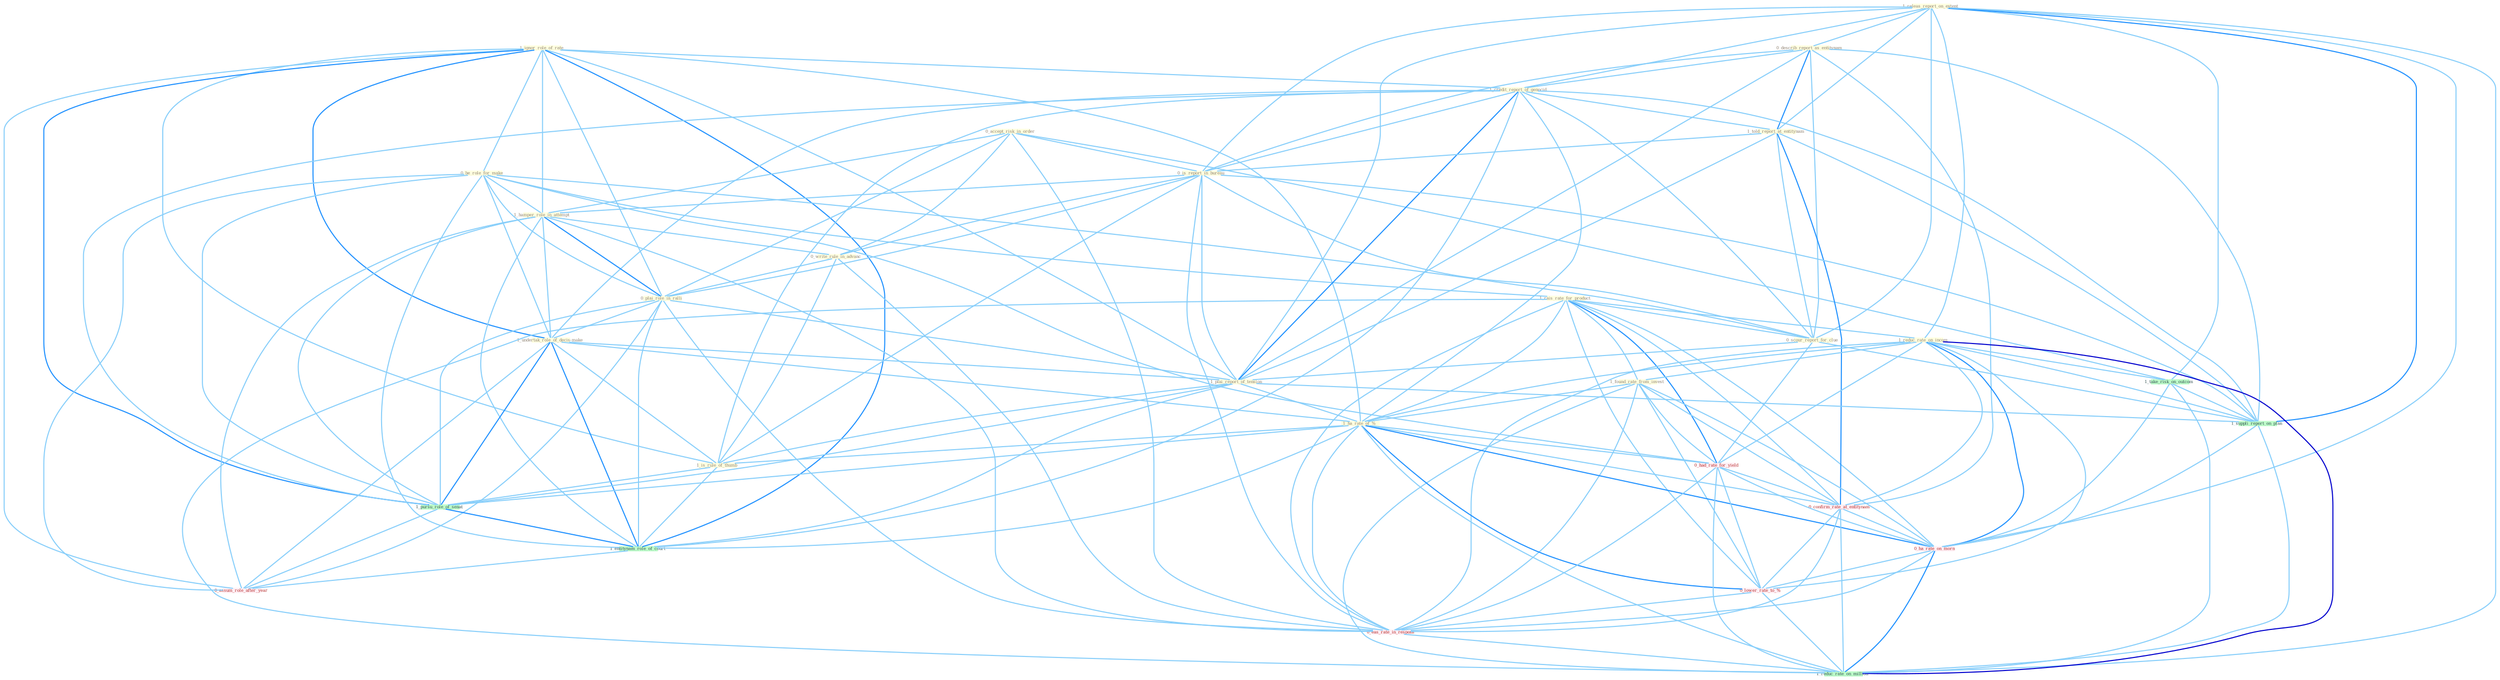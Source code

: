 Graph G{ 
    node
    [shape=polygon,style=filled,width=.5,height=.06,color="#BDFCC9",fixedsize=true,fontsize=4,
    fontcolor="#2f4f4f"];
    {node
    [color="#ffffe0", fontcolor="#8b7d6b"] "1_ignor_role_of_rate " "1_releas_report_on_extent " "0_be_role_for_make " "0_accept_risk_in_order " "1_rais_rate_for_product " "0_describ_report_as_entitynam " "1_credit_report_of_genocid " "1_told_report_at_entitynam " "0_is_report_in_bureau " "1_reduc_rate_on_incom " "1_hamper_role_in_attempt " "0_write_rule_in_advanc " "0_scour_report_for_clue " "0_plai_role_in_ralli " "1_undertak_role_of_decis-make " "1_plai_report_of_tension " "1_found_rate_from_invest " "1_ha_rate_of_% " "1_is_rule_of_thumb "}
{node [color="#fff0f5", fontcolor="#b22222"] "0_had_rate_for_yield " "0_confirm_rate_at_entitynam " "0_ha_rate_on_morn " "0_lower_rate_to_% " "0_eas_rate_in_respons " "0_assum_role_after_year "}
edge [color="#B0E2FF"];

	"1_ignor_role_of_rate " -- "0_be_role_for_make " [w="1", color="#87cefa" ];
	"1_ignor_role_of_rate " -- "1_credit_report_of_genocid " [w="1", color="#87cefa" ];
	"1_ignor_role_of_rate " -- "1_hamper_role_in_attempt " [w="1", color="#87cefa" ];
	"1_ignor_role_of_rate " -- "0_plai_role_in_ralli " [w="1", color="#87cefa" ];
	"1_ignor_role_of_rate " -- "1_undertak_role_of_decis-make " [w="2", color="#1e90ff" , len=0.8];
	"1_ignor_role_of_rate " -- "1_plai_report_of_tension " [w="1", color="#87cefa" ];
	"1_ignor_role_of_rate " -- "1_ha_rate_of_% " [w="1", color="#87cefa" ];
	"1_ignor_role_of_rate " -- "1_is_rule_of_thumb " [w="1", color="#87cefa" ];
	"1_ignor_role_of_rate " -- "1_pursu_role_of_senat " [w="2", color="#1e90ff" , len=0.8];
	"1_ignor_role_of_rate " -- "1_entitynam_role_of_court " [w="2", color="#1e90ff" , len=0.8];
	"1_ignor_role_of_rate " -- "0_assum_role_after_year " [w="1", color="#87cefa" ];
	"1_releas_report_on_extent " -- "0_describ_report_as_entitynam " [w="1", color="#87cefa" ];
	"1_releas_report_on_extent " -- "1_credit_report_of_genocid " [w="1", color="#87cefa" ];
	"1_releas_report_on_extent " -- "1_told_report_at_entitynam " [w="1", color="#87cefa" ];
	"1_releas_report_on_extent " -- "0_is_report_in_bureau " [w="1", color="#87cefa" ];
	"1_releas_report_on_extent " -- "1_reduc_rate_on_incom " [w="1", color="#87cefa" ];
	"1_releas_report_on_extent " -- "0_scour_report_for_clue " [w="1", color="#87cefa" ];
	"1_releas_report_on_extent " -- "1_plai_report_of_tension " [w="1", color="#87cefa" ];
	"1_releas_report_on_extent " -- "1_take_risk_on_outcom " [w="1", color="#87cefa" ];
	"1_releas_report_on_extent " -- "1_suppli_report_on_plan " [w="2", color="#1e90ff" , len=0.8];
	"1_releas_report_on_extent " -- "0_ha_rate_on_morn " [w="1", color="#87cefa" ];
	"1_releas_report_on_extent " -- "1_reduc_rate_on_million " [w="1", color="#87cefa" ];
	"0_be_role_for_make " -- "1_rais_rate_for_product " [w="1", color="#87cefa" ];
	"0_be_role_for_make " -- "1_hamper_role_in_attempt " [w="1", color="#87cefa" ];
	"0_be_role_for_make " -- "0_scour_report_for_clue " [w="1", color="#87cefa" ];
	"0_be_role_for_make " -- "0_plai_role_in_ralli " [w="1", color="#87cefa" ];
	"0_be_role_for_make " -- "1_undertak_role_of_decis-make " [w="1", color="#87cefa" ];
	"0_be_role_for_make " -- "1_pursu_role_of_senat " [w="1", color="#87cefa" ];
	"0_be_role_for_make " -- "0_had_rate_for_yield " [w="1", color="#87cefa" ];
	"0_be_role_for_make " -- "1_entitynam_role_of_court " [w="1", color="#87cefa" ];
	"0_be_role_for_make " -- "0_assum_role_after_year " [w="1", color="#87cefa" ];
	"0_accept_risk_in_order " -- "0_is_report_in_bureau " [w="1", color="#87cefa" ];
	"0_accept_risk_in_order " -- "1_hamper_role_in_attempt " [w="1", color="#87cefa" ];
	"0_accept_risk_in_order " -- "0_write_rule_in_advanc " [w="1", color="#87cefa" ];
	"0_accept_risk_in_order " -- "0_plai_role_in_ralli " [w="1", color="#87cefa" ];
	"0_accept_risk_in_order " -- "1_take_risk_on_outcom " [w="1", color="#87cefa" ];
	"0_accept_risk_in_order " -- "0_eas_rate_in_respons " [w="1", color="#87cefa" ];
	"1_rais_rate_for_product " -- "1_reduc_rate_on_incom " [w="1", color="#87cefa" ];
	"1_rais_rate_for_product " -- "0_scour_report_for_clue " [w="1", color="#87cefa" ];
	"1_rais_rate_for_product " -- "1_found_rate_from_invest " [w="1", color="#87cefa" ];
	"1_rais_rate_for_product " -- "1_ha_rate_of_% " [w="1", color="#87cefa" ];
	"1_rais_rate_for_product " -- "0_had_rate_for_yield " [w="2", color="#1e90ff" , len=0.8];
	"1_rais_rate_for_product " -- "0_confirm_rate_at_entitynam " [w="1", color="#87cefa" ];
	"1_rais_rate_for_product " -- "0_ha_rate_on_morn " [w="1", color="#87cefa" ];
	"1_rais_rate_for_product " -- "0_lower_rate_to_% " [w="1", color="#87cefa" ];
	"1_rais_rate_for_product " -- "0_eas_rate_in_respons " [w="1", color="#87cefa" ];
	"1_rais_rate_for_product " -- "1_reduc_rate_on_million " [w="1", color="#87cefa" ];
	"0_describ_report_as_entitynam " -- "1_credit_report_of_genocid " [w="1", color="#87cefa" ];
	"0_describ_report_as_entitynam " -- "1_told_report_at_entitynam " [w="2", color="#1e90ff" , len=0.8];
	"0_describ_report_as_entitynam " -- "0_is_report_in_bureau " [w="1", color="#87cefa" ];
	"0_describ_report_as_entitynam " -- "0_scour_report_for_clue " [w="1", color="#87cefa" ];
	"0_describ_report_as_entitynam " -- "1_plai_report_of_tension " [w="1", color="#87cefa" ];
	"0_describ_report_as_entitynam " -- "1_suppli_report_on_plan " [w="1", color="#87cefa" ];
	"0_describ_report_as_entitynam " -- "0_confirm_rate_at_entitynam " [w="1", color="#87cefa" ];
	"1_credit_report_of_genocid " -- "1_told_report_at_entitynam " [w="1", color="#87cefa" ];
	"1_credit_report_of_genocid " -- "0_is_report_in_bureau " [w="1", color="#87cefa" ];
	"1_credit_report_of_genocid " -- "0_scour_report_for_clue " [w="1", color="#87cefa" ];
	"1_credit_report_of_genocid " -- "1_undertak_role_of_decis-make " [w="1", color="#87cefa" ];
	"1_credit_report_of_genocid " -- "1_plai_report_of_tension " [w="2", color="#1e90ff" , len=0.8];
	"1_credit_report_of_genocid " -- "1_ha_rate_of_% " [w="1", color="#87cefa" ];
	"1_credit_report_of_genocid " -- "1_is_rule_of_thumb " [w="1", color="#87cefa" ];
	"1_credit_report_of_genocid " -- "1_pursu_role_of_senat " [w="1", color="#87cefa" ];
	"1_credit_report_of_genocid " -- "1_suppli_report_on_plan " [w="1", color="#87cefa" ];
	"1_credit_report_of_genocid " -- "1_entitynam_role_of_court " [w="1", color="#87cefa" ];
	"1_told_report_at_entitynam " -- "0_is_report_in_bureau " [w="1", color="#87cefa" ];
	"1_told_report_at_entitynam " -- "0_scour_report_for_clue " [w="1", color="#87cefa" ];
	"1_told_report_at_entitynam " -- "1_plai_report_of_tension " [w="1", color="#87cefa" ];
	"1_told_report_at_entitynam " -- "1_suppli_report_on_plan " [w="1", color="#87cefa" ];
	"1_told_report_at_entitynam " -- "0_confirm_rate_at_entitynam " [w="2", color="#1e90ff" , len=0.8];
	"0_is_report_in_bureau " -- "1_hamper_role_in_attempt " [w="1", color="#87cefa" ];
	"0_is_report_in_bureau " -- "0_write_rule_in_advanc " [w="1", color="#87cefa" ];
	"0_is_report_in_bureau " -- "0_scour_report_for_clue " [w="1", color="#87cefa" ];
	"0_is_report_in_bureau " -- "0_plai_role_in_ralli " [w="1", color="#87cefa" ];
	"0_is_report_in_bureau " -- "1_plai_report_of_tension " [w="1", color="#87cefa" ];
	"0_is_report_in_bureau " -- "1_is_rule_of_thumb " [w="1", color="#87cefa" ];
	"0_is_report_in_bureau " -- "1_suppli_report_on_plan " [w="1", color="#87cefa" ];
	"0_is_report_in_bureau " -- "0_eas_rate_in_respons " [w="1", color="#87cefa" ];
	"1_reduc_rate_on_incom " -- "1_found_rate_from_invest " [w="1", color="#87cefa" ];
	"1_reduc_rate_on_incom " -- "1_ha_rate_of_% " [w="1", color="#87cefa" ];
	"1_reduc_rate_on_incom " -- "1_take_risk_on_outcom " [w="1", color="#87cefa" ];
	"1_reduc_rate_on_incom " -- "1_suppli_report_on_plan " [w="1", color="#87cefa" ];
	"1_reduc_rate_on_incom " -- "0_had_rate_for_yield " [w="1", color="#87cefa" ];
	"1_reduc_rate_on_incom " -- "0_confirm_rate_at_entitynam " [w="1", color="#87cefa" ];
	"1_reduc_rate_on_incom " -- "0_ha_rate_on_morn " [w="2", color="#1e90ff" , len=0.8];
	"1_reduc_rate_on_incom " -- "0_lower_rate_to_% " [w="1", color="#87cefa" ];
	"1_reduc_rate_on_incom " -- "0_eas_rate_in_respons " [w="1", color="#87cefa" ];
	"1_reduc_rate_on_incom " -- "1_reduc_rate_on_million " [w="3", color="#0000cd" , len=0.6];
	"1_hamper_role_in_attempt " -- "0_write_rule_in_advanc " [w="1", color="#87cefa" ];
	"1_hamper_role_in_attempt " -- "0_plai_role_in_ralli " [w="2", color="#1e90ff" , len=0.8];
	"1_hamper_role_in_attempt " -- "1_undertak_role_of_decis-make " [w="1", color="#87cefa" ];
	"1_hamper_role_in_attempt " -- "1_pursu_role_of_senat " [w="1", color="#87cefa" ];
	"1_hamper_role_in_attempt " -- "1_entitynam_role_of_court " [w="1", color="#87cefa" ];
	"1_hamper_role_in_attempt " -- "0_eas_rate_in_respons " [w="1", color="#87cefa" ];
	"1_hamper_role_in_attempt " -- "0_assum_role_after_year " [w="1", color="#87cefa" ];
	"0_write_rule_in_advanc " -- "0_plai_role_in_ralli " [w="1", color="#87cefa" ];
	"0_write_rule_in_advanc " -- "1_is_rule_of_thumb " [w="1", color="#87cefa" ];
	"0_write_rule_in_advanc " -- "0_eas_rate_in_respons " [w="1", color="#87cefa" ];
	"0_scour_report_for_clue " -- "1_plai_report_of_tension " [w="1", color="#87cefa" ];
	"0_scour_report_for_clue " -- "1_suppli_report_on_plan " [w="1", color="#87cefa" ];
	"0_scour_report_for_clue " -- "0_had_rate_for_yield " [w="1", color="#87cefa" ];
	"0_plai_role_in_ralli " -- "1_undertak_role_of_decis-make " [w="1", color="#87cefa" ];
	"0_plai_role_in_ralli " -- "1_plai_report_of_tension " [w="1", color="#87cefa" ];
	"0_plai_role_in_ralli " -- "1_pursu_role_of_senat " [w="1", color="#87cefa" ];
	"0_plai_role_in_ralli " -- "1_entitynam_role_of_court " [w="1", color="#87cefa" ];
	"0_plai_role_in_ralli " -- "0_eas_rate_in_respons " [w="1", color="#87cefa" ];
	"0_plai_role_in_ralli " -- "0_assum_role_after_year " [w="1", color="#87cefa" ];
	"1_undertak_role_of_decis-make " -- "1_plai_report_of_tension " [w="1", color="#87cefa" ];
	"1_undertak_role_of_decis-make " -- "1_ha_rate_of_% " [w="1", color="#87cefa" ];
	"1_undertak_role_of_decis-make " -- "1_is_rule_of_thumb " [w="1", color="#87cefa" ];
	"1_undertak_role_of_decis-make " -- "1_pursu_role_of_senat " [w="2", color="#1e90ff" , len=0.8];
	"1_undertak_role_of_decis-make " -- "1_entitynam_role_of_court " [w="2", color="#1e90ff" , len=0.8];
	"1_undertak_role_of_decis-make " -- "0_assum_role_after_year " [w="1", color="#87cefa" ];
	"1_plai_report_of_tension " -- "1_ha_rate_of_% " [w="1", color="#87cefa" ];
	"1_plai_report_of_tension " -- "1_is_rule_of_thumb " [w="1", color="#87cefa" ];
	"1_plai_report_of_tension " -- "1_pursu_role_of_senat " [w="1", color="#87cefa" ];
	"1_plai_report_of_tension " -- "1_suppli_report_on_plan " [w="1", color="#87cefa" ];
	"1_plai_report_of_tension " -- "1_entitynam_role_of_court " [w="1", color="#87cefa" ];
	"1_found_rate_from_invest " -- "1_ha_rate_of_% " [w="1", color="#87cefa" ];
	"1_found_rate_from_invest " -- "0_had_rate_for_yield " [w="1", color="#87cefa" ];
	"1_found_rate_from_invest " -- "0_confirm_rate_at_entitynam " [w="1", color="#87cefa" ];
	"1_found_rate_from_invest " -- "0_ha_rate_on_morn " [w="1", color="#87cefa" ];
	"1_found_rate_from_invest " -- "0_lower_rate_to_% " [w="1", color="#87cefa" ];
	"1_found_rate_from_invest " -- "0_eas_rate_in_respons " [w="1", color="#87cefa" ];
	"1_found_rate_from_invest " -- "1_reduc_rate_on_million " [w="1", color="#87cefa" ];
	"1_ha_rate_of_% " -- "1_is_rule_of_thumb " [w="1", color="#87cefa" ];
	"1_ha_rate_of_% " -- "1_pursu_role_of_senat " [w="1", color="#87cefa" ];
	"1_ha_rate_of_% " -- "0_had_rate_for_yield " [w="1", color="#87cefa" ];
	"1_ha_rate_of_% " -- "0_confirm_rate_at_entitynam " [w="1", color="#87cefa" ];
	"1_ha_rate_of_% " -- "0_ha_rate_on_morn " [w="2", color="#1e90ff" , len=0.8];
	"1_ha_rate_of_% " -- "1_entitynam_role_of_court " [w="1", color="#87cefa" ];
	"1_ha_rate_of_% " -- "0_lower_rate_to_% " [w="2", color="#1e90ff" , len=0.8];
	"1_ha_rate_of_% " -- "0_eas_rate_in_respons " [w="1", color="#87cefa" ];
	"1_ha_rate_of_% " -- "1_reduc_rate_on_million " [w="1", color="#87cefa" ];
	"1_is_rule_of_thumb " -- "1_pursu_role_of_senat " [w="1", color="#87cefa" ];
	"1_is_rule_of_thumb " -- "1_entitynam_role_of_court " [w="1", color="#87cefa" ];
	"1_pursu_role_of_senat " -- "1_entitynam_role_of_court " [w="2", color="#1e90ff" , len=0.8];
	"1_pursu_role_of_senat " -- "0_assum_role_after_year " [w="1", color="#87cefa" ];
	"1_take_risk_on_outcom " -- "1_suppli_report_on_plan " [w="1", color="#87cefa" ];
	"1_take_risk_on_outcom " -- "0_ha_rate_on_morn " [w="1", color="#87cefa" ];
	"1_take_risk_on_outcom " -- "1_reduc_rate_on_million " [w="1", color="#87cefa" ];
	"1_suppli_report_on_plan " -- "0_ha_rate_on_morn " [w="1", color="#87cefa" ];
	"1_suppli_report_on_plan " -- "1_reduc_rate_on_million " [w="1", color="#87cefa" ];
	"0_had_rate_for_yield " -- "0_confirm_rate_at_entitynam " [w="1", color="#87cefa" ];
	"0_had_rate_for_yield " -- "0_ha_rate_on_morn " [w="1", color="#87cefa" ];
	"0_had_rate_for_yield " -- "0_lower_rate_to_% " [w="1", color="#87cefa" ];
	"0_had_rate_for_yield " -- "0_eas_rate_in_respons " [w="1", color="#87cefa" ];
	"0_had_rate_for_yield " -- "1_reduc_rate_on_million " [w="1", color="#87cefa" ];
	"0_confirm_rate_at_entitynam " -- "0_ha_rate_on_morn " [w="1", color="#87cefa" ];
	"0_confirm_rate_at_entitynam " -- "0_lower_rate_to_% " [w="1", color="#87cefa" ];
	"0_confirm_rate_at_entitynam " -- "0_eas_rate_in_respons " [w="1", color="#87cefa" ];
	"0_confirm_rate_at_entitynam " -- "1_reduc_rate_on_million " [w="1", color="#87cefa" ];
	"0_ha_rate_on_morn " -- "0_lower_rate_to_% " [w="1", color="#87cefa" ];
	"0_ha_rate_on_morn " -- "0_eas_rate_in_respons " [w="1", color="#87cefa" ];
	"0_ha_rate_on_morn " -- "1_reduc_rate_on_million " [w="2", color="#1e90ff" , len=0.8];
	"1_entitynam_role_of_court " -- "0_assum_role_after_year " [w="1", color="#87cefa" ];
	"0_lower_rate_to_% " -- "0_eas_rate_in_respons " [w="1", color="#87cefa" ];
	"0_lower_rate_to_% " -- "1_reduc_rate_on_million " [w="1", color="#87cefa" ];
	"0_eas_rate_in_respons " -- "1_reduc_rate_on_million " [w="1", color="#87cefa" ];
}